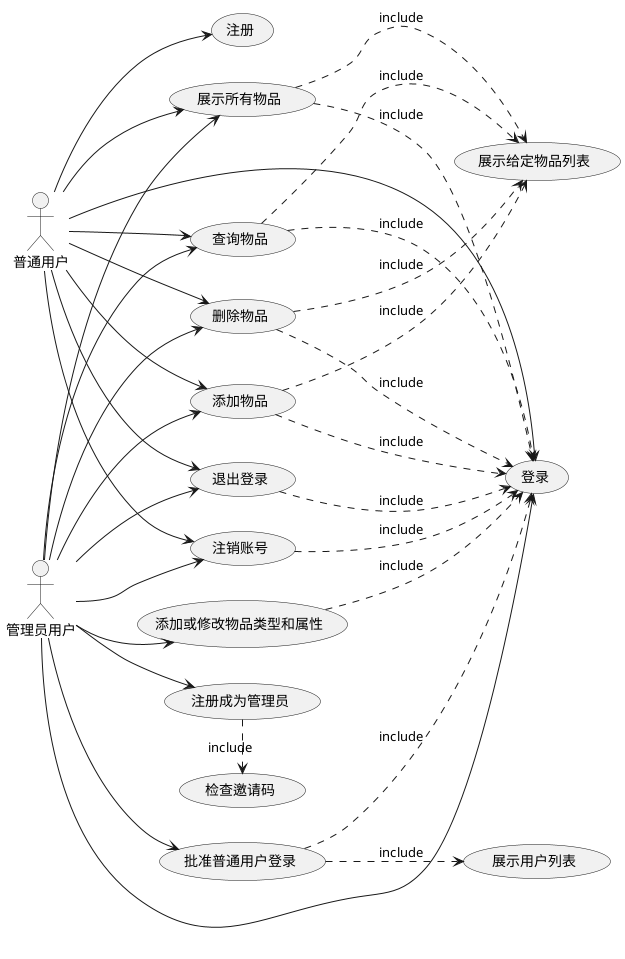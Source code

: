 @startuml
left to right direction
usecase 登录
usecase 注册
usecase 注册成为管理员
usecase 添加物品
usecase 删除物品
usecase 查询物品
usecase 展示所有物品
usecase 添加或修改物品类型和属性
usecase 批准普通用户登录
usecase 退出登录
usecase 注销账号
usecase 检查邀请码
usecase 展示给定物品列表
usecase 展示用户列表
actor 普通用户
actor 管理员用户
普通用户 --> 登录
普通用户 --> 注册
普通用户 --> 添加物品
普通用户 --> 删除物品
普通用户 --> 查询物品
普通用户 --> 退出登录
普通用户 --> 展示所有物品
普通用户 --> 注销账号
管理员用户 --> 登录
管理员用户 --> 注册成为管理员
管理员用户 --> 添加物品
管理员用户 --> 删除物品
管理员用户 --> 查询物品
管理员用户 --> 展示所有物品
管理员用户 --> 添加或修改物品类型和属性
管理员用户 --> 批准普通用户登录
管理员用户 --> 退出登录
管理员用户 --> 注销账号
添加物品 ..> 登录 : include
删除物品 .> 登录 : include
查询物品 .> 登录 : include
展示所有物品 .> 登录 : include
添加或修改物品类型和属性 ..> 登录 : include
批准普通用户登录 ..> 登录 : include
退出登录 ..> 登录 : include
注销账号 ..> 登录 : include
注册成为管理员 .> 检查邀请码 : include
添加物品 ..> 展示给定物品列表 : include
删除物品 ..> 展示给定物品列表 : include
查询物品 ..> 展示给定物品列表 : include
展示所有物品 ..> 展示给定物品列表 : include
批准普通用户登录 ..> 展示用户列表 : include
@enduml